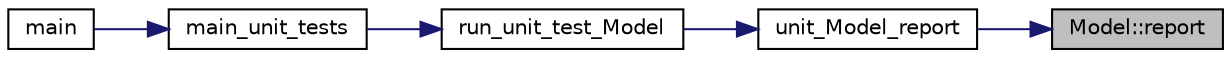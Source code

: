 digraph "Model::report"
{
 // LATEX_PDF_SIZE
  edge [fontname="Helvetica",fontsize="10",labelfontname="Helvetica",labelfontsize="10"];
  node [fontname="Helvetica",fontsize="10",shape=record];
  rankdir="RL";
  Node1 [label="Model::report",height=0.2,width=0.4,color="black", fillcolor="grey75", style="filled", fontcolor="black",tooltip="Method that reports the execution results."];
  Node1 -> Node2 [dir="back",color="midnightblue",fontsize="10",style="solid",fontname="Helvetica"];
  Node2 [label="unit_Model_report",height=0.2,width=0.4,color="black", fillcolor="white", style="filled",URL="$unit___model_8h.html#a518abba98049e348d4b12c7203805669",tooltip=" "];
  Node2 -> Node3 [dir="back",color="midnightblue",fontsize="10",style="solid",fontname="Helvetica"];
  Node3 [label="run_unit_test_Model",height=0.2,width=0.4,color="black", fillcolor="white", style="filled",URL="$unit___model_8h.html#a2114674c26fbc871eec94221b3252a39",tooltip=" "];
  Node3 -> Node4 [dir="back",color="midnightblue",fontsize="10",style="solid",fontname="Helvetica"];
  Node4 [label="main_unit_tests",height=0.2,width=0.4,color="black", fillcolor="white", style="filled",URL="$main__unit__tests_8h.html#a0ae14c4b452ca9ad709bf0d220bea688",tooltip="Method that calls the unit tests for System, Flow and Model."];
  Node4 -> Node5 [dir="back",color="midnightblue",fontsize="10",style="solid",fontname="Helvetica"];
  Node5 [label="main",height=0.2,width=0.4,color="black", fillcolor="white", style="filled",URL="$main_8cpp.html#a3c04138a5bfe5d72780bb7e82a18e627",tooltip=" "];
}
